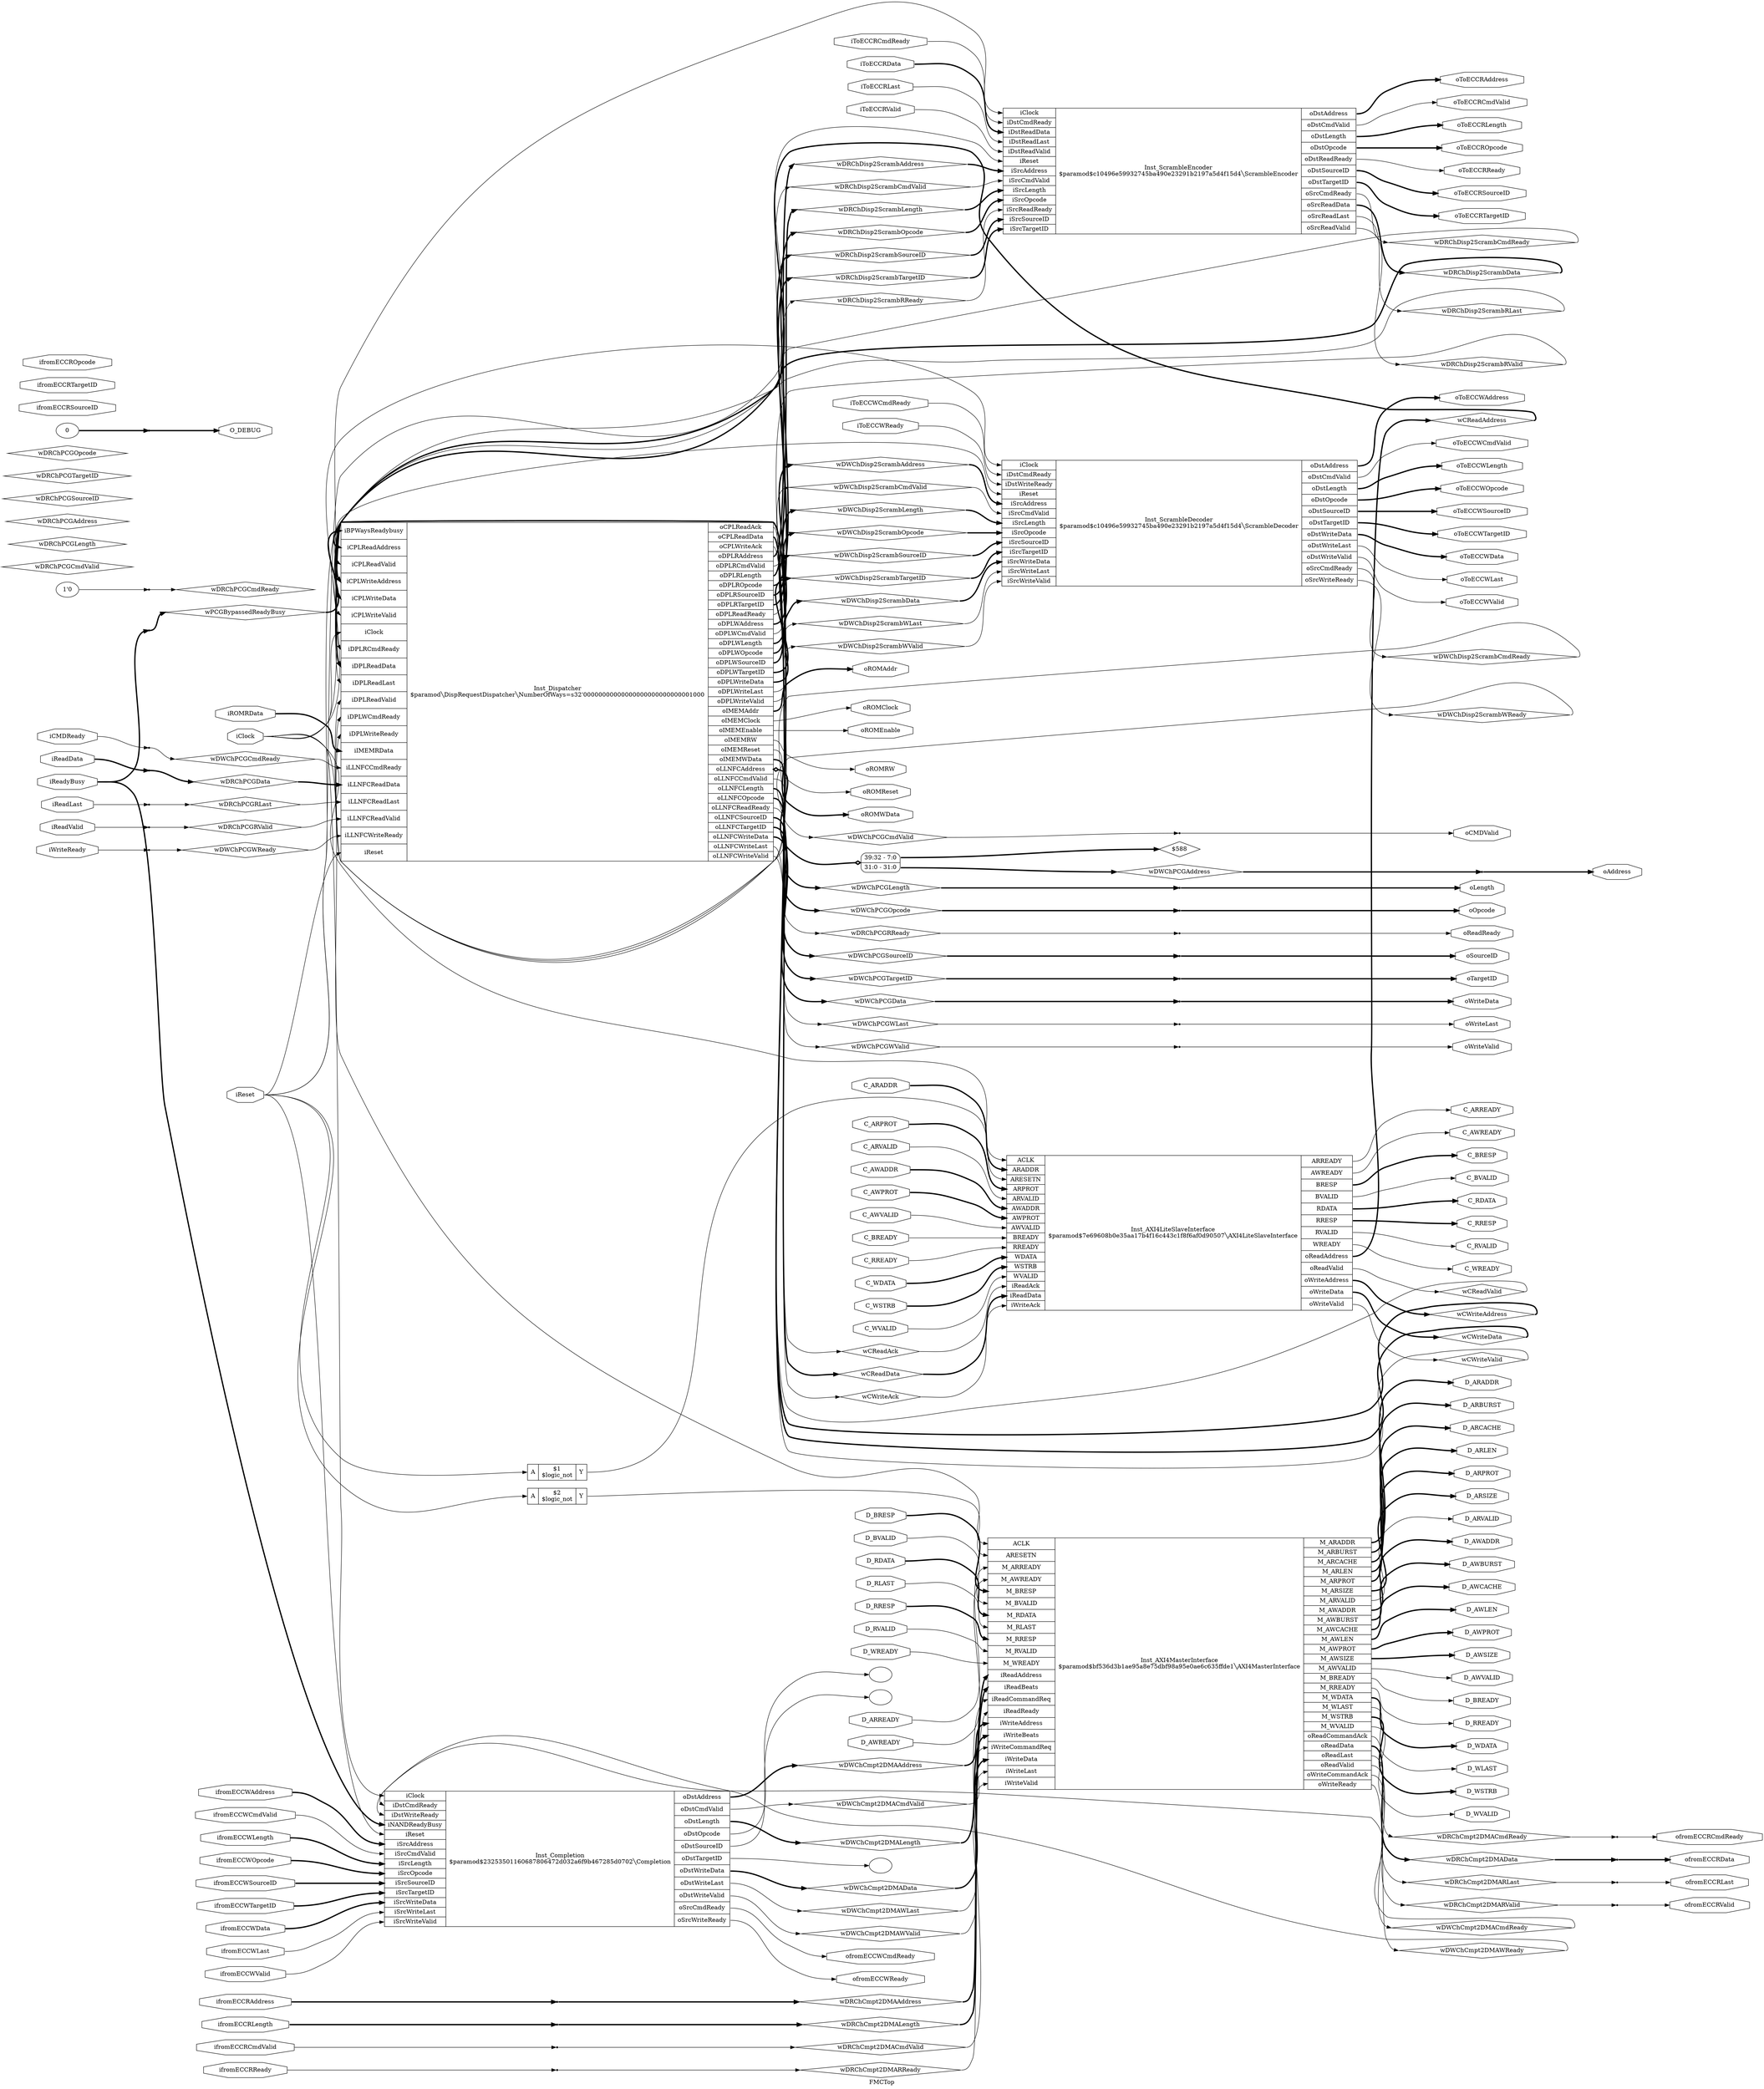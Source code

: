 digraph "FMCTop" {
label="FMCTop";
rankdir="LR";
remincross=true;
n4 [ shape=diamond, label="wPCGBypassedReadyBusy", color="black", fontcolor="black" ];
n5 [ shape=diamond, label="wDRChPCGRReady", color="black", fontcolor="black" ];
n6 [ shape=diamond, label="wDRChPCGRLast", color="black", fontcolor="black" ];
n7 [ shape=diamond, label="wDRChPCGRValid", color="black", fontcolor="black" ];
n8 [ shape=diamond, label="wDRChPCGData", color="black", fontcolor="black" ];
n9 [ shape=diamond, label="wDRChPCGCmdReady", color="black", fontcolor="black" ];
n10 [ shape=diamond, label="wDRChPCGCmdValid", color="black", fontcolor="black" ];
n11 [ shape=diamond, label="wDRChPCGLength", color="black", fontcolor="black" ];
n12 [ shape=diamond, label="wDRChPCGAddress", color="black", fontcolor="black" ];
n13 [ shape=diamond, label="wDRChPCGSourceID", color="black", fontcolor="black" ];
n14 [ shape=diamond, label="wDRChPCGTargetID", color="black", fontcolor="black" ];
n15 [ shape=diamond, label="wDRChPCGOpcode", color="black", fontcolor="black" ];
n16 [ shape=diamond, label="wDWChPCGWReady", color="black", fontcolor="black" ];
n17 [ shape=diamond, label="wDWChPCGWLast", color="black", fontcolor="black" ];
n18 [ shape=diamond, label="wDWChPCGWValid", color="black", fontcolor="black" ];
n19 [ shape=diamond, label="wDWChPCGData", color="black", fontcolor="black" ];
n20 [ shape=diamond, label="wDWChPCGCmdReady", color="black", fontcolor="black" ];
n21 [ shape=diamond, label="wDWChPCGCmdValid", color="black", fontcolor="black" ];
n22 [ shape=diamond, label="wDWChPCGLength", color="black", fontcolor="black" ];
n23 [ shape=diamond, label="wDWChPCGAddress", color="black", fontcolor="black" ];
n24 [ shape=diamond, label="wDWChPCGSourceID", color="black", fontcolor="black" ];
n25 [ shape=diamond, label="wDWChPCGTargetID", color="black", fontcolor="black" ];
n26 [ shape=diamond, label="wDWChPCGOpcode", color="black", fontcolor="black" ];
n27 [ shape=diamond, label="wDRChDisp2ScrambRReady", color="black", fontcolor="black" ];
n28 [ shape=diamond, label="wDRChDisp2ScrambRLast", color="black", fontcolor="black" ];
n29 [ shape=diamond, label="wDRChDisp2ScrambRValid", color="black", fontcolor="black" ];
n30 [ shape=diamond, label="wDRChDisp2ScrambData", color="black", fontcolor="black" ];
n31 [ shape=diamond, label="wDRChDisp2ScrambCmdReady", color="black", fontcolor="black" ];
n32 [ shape=diamond, label="wDRChDisp2ScrambCmdValid", color="black", fontcolor="black" ];
n33 [ shape=diamond, label="wDRChDisp2ScrambLength", color="black", fontcolor="black" ];
n34 [ shape=diamond, label="wDRChDisp2ScrambAddress", color="black", fontcolor="black" ];
n35 [ shape=diamond, label="wDRChDisp2ScrambSourceID", color="black", fontcolor="black" ];
n36 [ shape=diamond, label="wDRChDisp2ScrambTargetID", color="black", fontcolor="black" ];
n37 [ shape=diamond, label="wDRChDisp2ScrambOpcode", color="black", fontcolor="black" ];
n38 [ shape=diamond, label="wDWChDisp2ScrambWReady", color="black", fontcolor="black" ];
n39 [ shape=diamond, label="wDWChDisp2ScrambWLast", color="black", fontcolor="black" ];
n40 [ shape=diamond, label="wDWChDisp2ScrambWValid", color="black", fontcolor="black" ];
n41 [ shape=diamond, label="wDWChDisp2ScrambData", color="black", fontcolor="black" ];
n42 [ shape=diamond, label="wDWChDisp2ScrambCmdReady", color="black", fontcolor="black" ];
n43 [ shape=diamond, label="wDWChDisp2ScrambCmdValid", color="black", fontcolor="black" ];
n44 [ shape=diamond, label="wDWChDisp2ScrambLength", color="black", fontcolor="black" ];
n45 [ shape=diamond, label="wDWChDisp2ScrambAddress", color="black", fontcolor="black" ];
n46 [ shape=diamond, label="wDWChDisp2ScrambSourceID", color="black", fontcolor="black" ];
n47 [ shape=diamond, label="wDWChDisp2ScrambTargetID", color="black", fontcolor="black" ];
n48 [ shape=diamond, label="wDWChDisp2ScrambOpcode", color="black", fontcolor="black" ];
n49 [ shape=diamond, label="wDRChCmpt2DMARReady", color="black", fontcolor="black" ];
n50 [ shape=diamond, label="wDRChCmpt2DMARLast", color="black", fontcolor="black" ];
n51 [ shape=diamond, label="wDRChCmpt2DMARValid", color="black", fontcolor="black" ];
n52 [ shape=diamond, label="wDRChCmpt2DMAData", color="black", fontcolor="black" ];
n53 [ shape=diamond, label="wDRChCmpt2DMACmdReady", color="black", fontcolor="black" ];
n54 [ shape=diamond, label="wDRChCmpt2DMACmdValid", color="black", fontcolor="black" ];
n55 [ shape=diamond, label="wDRChCmpt2DMALength", color="black", fontcolor="black" ];
n56 [ shape=diamond, label="wDRChCmpt2DMAAddress", color="black", fontcolor="black" ];
n57 [ shape=diamond, label="wDWChCmpt2DMAWReady", color="black", fontcolor="black" ];
n58 [ shape=diamond, label="wDWChCmpt2DMAWLast", color="black", fontcolor="black" ];
n59 [ shape=diamond, label="wDWChCmpt2DMAWValid", color="black", fontcolor="black" ];
n60 [ shape=diamond, label="wDWChCmpt2DMAData", color="black", fontcolor="black" ];
n61 [ shape=diamond, label="wDWChCmpt2DMACmdReady", color="black", fontcolor="black" ];
n62 [ shape=diamond, label="wDWChCmpt2DMACmdValid", color="black", fontcolor="black" ];
n63 [ shape=diamond, label="wDWChCmpt2DMALength", color="black", fontcolor="black" ];
n64 [ shape=diamond, label="wDWChCmpt2DMAAddress", color="black", fontcolor="black" ];
n65 [ shape=diamond, label="wCReadAck", color="black", fontcolor="black" ];
n66 [ shape=diamond, label="wCWriteAck", color="black", fontcolor="black" ];
n67 [ shape=diamond, label="wCReadValid", color="black", fontcolor="black" ];
n68 [ shape=diamond, label="wCWriteValid", color="black", fontcolor="black" ];
n69 [ shape=diamond, label="wCReadData", color="black", fontcolor="black" ];
n70 [ shape=diamond, label="wCWriteData", color="black", fontcolor="black" ];
n71 [ shape=diamond, label="wCReadAddress", color="black", fontcolor="black" ];
n72 [ shape=diamond, label="wCWriteAddress", color="black", fontcolor="black" ];
n73 [ shape=octagon, label="O_DEBUG", color="black", fontcolor="black" ];
n74 [ shape=octagon, label="ifromECCRReady", color="black", fontcolor="black" ];
n75 [ shape=octagon, label="ofromECCRLast", color="black", fontcolor="black" ];
n76 [ shape=octagon, label="ofromECCRValid", color="black", fontcolor="black" ];
n77 [ shape=octagon, label="ofromECCRData", color="black", fontcolor="black" ];
n78 [ shape=octagon, label="ofromECCRCmdReady", color="black", fontcolor="black" ];
n79 [ shape=octagon, label="ifromECCRCmdValid", color="black", fontcolor="black" ];
n80 [ shape=octagon, label="ifromECCRLength", color="black", fontcolor="black" ];
n81 [ shape=octagon, label="ifromECCRAddress", color="black", fontcolor="black" ];
n82 [ shape=octagon, label="ifromECCRSourceID", color="black", fontcolor="black" ];
n83 [ shape=octagon, label="ifromECCRTargetID", color="black", fontcolor="black" ];
n84 [ shape=octagon, label="ifromECCROpcode", color="black", fontcolor="black" ];
n85 [ shape=octagon, label="ofromECCWReady", color="black", fontcolor="black" ];
n86 [ shape=octagon, label="ifromECCWLast", color="black", fontcolor="black" ];
n87 [ shape=octagon, label="ifromECCWValid", color="black", fontcolor="black" ];
n88 [ shape=octagon, label="ifromECCWData", color="black", fontcolor="black" ];
n89 [ shape=octagon, label="ofromECCWCmdReady", color="black", fontcolor="black" ];
n90 [ shape=octagon, label="ifromECCWCmdValid", color="black", fontcolor="black" ];
n91 [ shape=octagon, label="ifromECCWLength", color="black", fontcolor="black" ];
n92 [ shape=octagon, label="ifromECCWAddress", color="black", fontcolor="black" ];
n93 [ shape=octagon, label="ifromECCWSourceID", color="black", fontcolor="black" ];
n94 [ shape=octagon, label="ifromECCWTargetID", color="black", fontcolor="black" ];
n95 [ shape=octagon, label="ifromECCWOpcode", color="black", fontcolor="black" ];
n96 [ shape=octagon, label="oToECCRReady", color="black", fontcolor="black" ];
n97 [ shape=octagon, label="iToECCRLast", color="black", fontcolor="black" ];
n98 [ shape=octagon, label="iToECCRValid", color="black", fontcolor="black" ];
n99 [ shape=octagon, label="iToECCRData", color="black", fontcolor="black" ];
n100 [ shape=octagon, label="iToECCRCmdReady", color="black", fontcolor="black" ];
n101 [ shape=octagon, label="oToECCRCmdValid", color="black", fontcolor="black" ];
n102 [ shape=octagon, label="oToECCRLength", color="black", fontcolor="black" ];
n103 [ shape=octagon, label="oToECCRAddress", color="black", fontcolor="black" ];
n104 [ shape=octagon, label="oToECCRSourceID", color="black", fontcolor="black" ];
n105 [ shape=octagon, label="oToECCRTargetID", color="black", fontcolor="black" ];
n106 [ shape=octagon, label="oToECCROpcode", color="black", fontcolor="black" ];
n107 [ shape=octagon, label="iToECCWReady", color="black", fontcolor="black" ];
n108 [ shape=octagon, label="oToECCWLast", color="black", fontcolor="black" ];
n109 [ shape=octagon, label="oToECCWValid", color="black", fontcolor="black" ];
n110 [ shape=octagon, label="oToECCWData", color="black", fontcolor="black" ];
n111 [ shape=octagon, label="iToECCWCmdReady", color="black", fontcolor="black" ];
n112 [ shape=octagon, label="oToECCWCmdValid", color="black", fontcolor="black" ];
n113 [ shape=octagon, label="oToECCWLength", color="black", fontcolor="black" ];
n114 [ shape=octagon, label="oToECCWAddress", color="black", fontcolor="black" ];
n115 [ shape=octagon, label="oToECCWSourceID", color="black", fontcolor="black" ];
n116 [ shape=octagon, label="oToECCWTargetID", color="black", fontcolor="black" ];
n117 [ shape=octagon, label="oToECCWOpcode", color="black", fontcolor="black" ];
n118 [ shape=octagon, label="iROMRData", color="black", fontcolor="black" ];
n119 [ shape=octagon, label="oROMWData", color="black", fontcolor="black" ];
n120 [ shape=octagon, label="oROMEnable", color="black", fontcolor="black" ];
n121 [ shape=octagon, label="oROMRW", color="black", fontcolor="black" ];
n122 [ shape=octagon, label="oROMAddr", color="black", fontcolor="black" ];
n123 [ shape=octagon, label="oROMReset", color="black", fontcolor="black" ];
n124 [ shape=octagon, label="oROMClock", color="black", fontcolor="black" ];
n125 [ shape=octagon, label="iReadyBusy", color="black", fontcolor="black" ];
n126 [ shape=octagon, label="oReadReady", color="black", fontcolor="black" ];
n127 [ shape=octagon, label="iReadValid", color="black", fontcolor="black" ];
n128 [ shape=octagon, label="iReadLast", color="black", fontcolor="black" ];
n129 [ shape=octagon, label="iReadData", color="black", fontcolor="black" ];
n130 [ shape=octagon, label="iWriteReady", color="black", fontcolor="black" ];
n131 [ shape=octagon, label="oWriteValid", color="black", fontcolor="black" ];
n132 [ shape=octagon, label="oWriteLast", color="black", fontcolor="black" ];
n133 [ shape=octagon, label="oWriteData", color="black", fontcolor="black" ];
n134 [ shape=octagon, label="iCMDReady", color="black", fontcolor="black" ];
n135 [ shape=octagon, label="oCMDValid", color="black", fontcolor="black" ];
n136 [ shape=octagon, label="oLength", color="black", fontcolor="black" ];
n137 [ shape=octagon, label="oAddress", color="black", fontcolor="black" ];
n138 [ shape=octagon, label="oSourceID", color="black", fontcolor="black" ];
n139 [ shape=octagon, label="oTargetID", color="black", fontcolor="black" ];
n140 [ shape=octagon, label="oOpcode", color="black", fontcolor="black" ];
n141 [ shape=octagon, label="D_RREADY", color="black", fontcolor="black" ];
n142 [ shape=octagon, label="D_RVALID", color="black", fontcolor="black" ];
n143 [ shape=octagon, label="D_RLAST", color="black", fontcolor="black" ];
n144 [ shape=octagon, label="D_RRESP", color="black", fontcolor="black" ];
n145 [ shape=octagon, label="D_RDATA", color="black", fontcolor="black" ];
n146 [ shape=octagon, label="D_ARREADY", color="black", fontcolor="black" ];
n147 [ shape=octagon, label="D_ARVALID", color="black", fontcolor="black" ];
n148 [ shape=octagon, label="D_ARPROT", color="black", fontcolor="black" ];
n149 [ shape=octagon, label="D_ARCACHE", color="black", fontcolor="black" ];
n150 [ shape=octagon, label="D_ARBURST", color="black", fontcolor="black" ];
n151 [ shape=octagon, label="D_ARSIZE", color="black", fontcolor="black" ];
n152 [ shape=octagon, label="D_ARLEN", color="black", fontcolor="black" ];
n153 [ shape=octagon, label="D_ARADDR", color="black", fontcolor="black" ];
n154 [ shape=octagon, label="D_BREADY", color="black", fontcolor="black" ];
n155 [ shape=octagon, label="D_BVALID", color="black", fontcolor="black" ];
n156 [ shape=octagon, label="D_BRESP", color="black", fontcolor="black" ];
n157 [ shape=octagon, label="D_WREADY", color="black", fontcolor="black" ];
n158 [ shape=octagon, label="D_WVALID", color="black", fontcolor="black" ];
n159 [ shape=octagon, label="D_WLAST", color="black", fontcolor="black" ];
n160 [ shape=octagon, label="D_WSTRB", color="black", fontcolor="black" ];
n161 [ shape=octagon, label="D_WDATA", color="black", fontcolor="black" ];
n162 [ shape=octagon, label="D_AWREADY", color="black", fontcolor="black" ];
n163 [ shape=octagon, label="D_AWVALID", color="black", fontcolor="black" ];
n164 [ shape=octagon, label="D_AWPROT", color="black", fontcolor="black" ];
n165 [ shape=octagon, label="D_AWCACHE", color="black", fontcolor="black" ];
n166 [ shape=octagon, label="D_AWBURST", color="black", fontcolor="black" ];
n167 [ shape=octagon, label="D_AWSIZE", color="black", fontcolor="black" ];
n168 [ shape=octagon, label="D_AWLEN", color="black", fontcolor="black" ];
n169 [ shape=octagon, label="D_AWADDR", color="black", fontcolor="black" ];
n170 [ shape=octagon, label="C_RRESP", color="black", fontcolor="black" ];
n171 [ shape=octagon, label="C_RDATA", color="black", fontcolor="black" ];
n172 [ shape=octagon, label="C_RREADY", color="black", fontcolor="black" ];
n173 [ shape=octagon, label="C_RVALID", color="black", fontcolor="black" ];
n174 [ shape=octagon, label="C_ARPROT", color="black", fontcolor="black" ];
n175 [ shape=octagon, label="C_ARADDR", color="black", fontcolor="black" ];
n176 [ shape=octagon, label="C_ARREADY", color="black", fontcolor="black" ];
n177 [ shape=octagon, label="C_ARVALID", color="black", fontcolor="black" ];
n178 [ shape=octagon, label="C_BRESP", color="black", fontcolor="black" ];
n179 [ shape=octagon, label="C_BREADY", color="black", fontcolor="black" ];
n180 [ shape=octagon, label="C_BVALID", color="black", fontcolor="black" ];
n181 [ shape=octagon, label="C_WSTRB", color="black", fontcolor="black" ];
n182 [ shape=octagon, label="C_WDATA", color="black", fontcolor="black" ];
n183 [ shape=octagon, label="C_WREADY", color="black", fontcolor="black" ];
n184 [ shape=octagon, label="C_WVALID", color="black", fontcolor="black" ];
n185 [ shape=octagon, label="C_AWPROT", color="black", fontcolor="black" ];
n186 [ shape=octagon, label="C_AWADDR", color="black", fontcolor="black" ];
n187 [ shape=octagon, label="C_AWREADY", color="black", fontcolor="black" ];
n188 [ shape=octagon, label="C_AWVALID", color="black", fontcolor="black" ];
n189 [ shape=octagon, label="iReset", color="black", fontcolor="black" ];
n190 [ shape=octagon, label="iClock", color="black", fontcolor="black" ];
c244 [ shape=record, label="{{<p191> iBPWaysReadybusy|<p192> iCPLReadAddress|<p193> iCPLReadValid|<p194> iCPLWriteAddress|<p195> iCPLWriteData|<p196> iCPLWriteValid|<p190> iClock|<p197> iDPLRCmdReady|<p198> iDPLReadData|<p199> iDPLReadLast|<p200> iDPLReadValid|<p201> iDPLWCmdReady|<p202> iDPLWriteReady|<p203> iIMEMRData|<p204> iLLNFCCmdReady|<p205> iLLNFCReadData|<p206> iLLNFCReadLast|<p207> iLLNFCReadValid|<p208> iLLNFCWriteReady|<p189> iReset}|Inst_Dispatcher\n$paramod&#9586;DispRequestDispatcher&#9586;NumberOfWays=s32'00000000000000000000000000001000|{<p209> oCPLReadAck|<p210> oCPLReadData|<p211> oCPLWriteAck|<p212> oDPLRAddress|<p213> oDPLRCmdValid|<p214> oDPLRLength|<p215> oDPLROpcode|<p216> oDPLRSourceID|<p217> oDPLRTargetID|<p218> oDPLReadReady|<p219> oDPLWAddress|<p220> oDPLWCmdValid|<p221> oDPLWLength|<p222> oDPLWOpcode|<p223> oDPLWSourceID|<p224> oDPLWTargetID|<p225> oDPLWriteData|<p226> oDPLWriteLast|<p227> oDPLWriteValid|<p228> oIMEMAddr|<p229> oIMEMClock|<p230> oIMEMEnable|<p231> oIMEMRW|<p232> oIMEMReset|<p233> oIMEMWData|<p234> oLLNFCAddress|<p235> oLLNFCCmdValid|<p236> oLLNFCLength|<p237> oLLNFCOpcode|<p238> oLLNFCReadReady|<p239> oLLNFCSourceID|<p240> oLLNFCTargetID|<p241> oLLNFCWriteData|<p242> oLLNFCWriteLast|<p243> oLLNFCWriteValid}}",  ];
x0 [ shape=record, style=rounded, label="<s1> 39:32 - 7:0 |<s0> 31:0 - 31:0 ", color="black", fontcolor="black" ];
c244:p234:e -> x0:w [arrowhead=odiamond, arrowtail=odiamond, dir=both, color="black", fontcolor="black", style="setlinewidth(3)", label=""];
c267 [ shape=record, label="{{<p190> iClock|<p245> iDstCmdReady|<p246> iDstReadData|<p247> iDstReadLast|<p248> iDstReadValid|<p189> iReset|<p249> iSrcAddress|<p250> iSrcCmdValid|<p251> iSrcLength|<p252> iSrcOpcode|<p253> iSrcReadReady|<p254> iSrcSourceID|<p255> iSrcTargetID}|Inst_ScrambleEncoder\n$paramod$c10496e59932745ba490e23291b2197a5d4f15d4&#9586;ScrambleEncoder|{<p256> oDstAddress|<p257> oDstCmdValid|<p258> oDstLength|<p259> oDstOpcode|<p260> oDstReadReady|<p261> oDstSourceID|<p262> oDstTargetID|<p263> oSrcCmdReady|<p264> oSrcReadData|<p265> oSrcReadLast|<p266> oSrcReadValid}}",  ];
c276 [ shape=record, label="{{<p190> iClock|<p245> iDstCmdReady|<p268> iDstWriteReady|<p189> iReset|<p249> iSrcAddress|<p250> iSrcCmdValid|<p251> iSrcLength|<p252> iSrcOpcode|<p254> iSrcSourceID|<p255> iSrcTargetID|<p269> iSrcWriteData|<p270> iSrcWriteLast|<p271> iSrcWriteValid}|Inst_ScrambleDecoder\n$paramod$c10496e59932745ba490e23291b2197a5d4f15d4&#9586;ScrambleDecoder|{<p256> oDstAddress|<p257> oDstCmdValid|<p258> oDstLength|<p259> oDstOpcode|<p261> oDstSourceID|<p262> oDstTargetID|<p272> oDstWriteData|<p273> oDstWriteLast|<p274> oDstWriteValid|<p263> oSrcCmdReady|<p275> oSrcWriteReady}}",  ];
v1 [ label="" ];
v2 [ label="" ];
v3 [ label="" ];
c278 [ shape=record, label="{{<p190> iClock|<p245> iDstCmdReady|<p268> iDstWriteReady|<p277> iNANDReadyBusy|<p189> iReset|<p249> iSrcAddress|<p250> iSrcCmdValid|<p251> iSrcLength|<p252> iSrcOpcode|<p254> iSrcSourceID|<p255> iSrcTargetID|<p269> iSrcWriteData|<p270> iSrcWriteLast|<p271> iSrcWriteValid}|Inst_Completion\n$paramod$23253501160687806472d032a6f9b467285d0702&#9586;Completion|{<p256> oDstAddress|<p257> oDstCmdValid|<p258> oDstLength|<p259> oDstOpcode|<p261> oDstSourceID|<p262> oDstTargetID|<p272> oDstWriteData|<p273> oDstWriteLast|<p274> oDstWriteValid|<p263> oSrcCmdReady|<p275> oSrcWriteReady}}",  ];
c281 [ shape=record, label="{{<p279> A}|$2\n$logic_not|{<p280> Y}}",  ];
c329 [ shape=record, label="{{<p282> ACLK|<p283> ARESETN|<p284> M_ARREADY|<p285> M_AWREADY|<p286> M_BRESP|<p287> M_BVALID|<p288> M_RDATA|<p289> M_RLAST|<p290> M_RRESP|<p291> M_RVALID|<p292> M_WREADY|<p293> iReadAddress|<p294> iReadBeats|<p295> iReadCommandReq|<p296> iReadReady|<p297> iWriteAddress|<p298> iWriteBeats|<p299> iWriteCommandReq|<p300> iWriteData|<p301> iWriteLast|<p302> iWriteValid}|Inst_AXI4MasterInterface\n$paramod$bf536d3b1ae95a8e75dbf98a95e0ae6c635ffde1&#9586;AXI4MasterInterface|{<p303> M_ARADDR|<p304> M_ARBURST|<p305> M_ARCACHE|<p306> M_ARLEN|<p307> M_ARPROT|<p308> M_ARSIZE|<p309> M_ARVALID|<p310> M_AWADDR|<p311> M_AWBURST|<p312> M_AWCACHE|<p313> M_AWLEN|<p314> M_AWPROT|<p315> M_AWSIZE|<p316> M_AWVALID|<p317> M_BREADY|<p318> M_RREADY|<p319> M_WDATA|<p320> M_WLAST|<p321> M_WSTRB|<p322> M_WVALID|<p323> oReadCommandAck|<p324> oReadData|<p325> oReadLast|<p326> oReadValid|<p327> oWriteCommandAck|<p328> oWriteReady}}",  ];
c330 [ shape=record, label="{{<p279> A}|$1\n$logic_not|{<p280> Y}}",  ];
c354 [ shape=record, label="{{<p282> ACLK|<p331> ARADDR|<p283> ARESETN|<p332> ARPROT|<p333> ARVALID|<p334> AWADDR|<p335> AWPROT|<p336> AWVALID|<p337> BREADY|<p338> RREADY|<p339> WDATA|<p340> WSTRB|<p341> WVALID|<p342> iReadAck|<p129> iReadData|<p343> iWriteAck}|Inst_AXI4LiteSlaveInterface\n$paramod$7e69608b0e35aa17b4f16c443c1f8f6af0d90507&#9586;AXI4LiteSlaveInterface|{<p344> ARREADY|<p345> AWREADY|<p346> BRESP|<p347> BVALID|<p348> RDATA|<p349> RRESP|<p350> RVALID|<p351> WREADY|<p352> oReadAddress|<p326> oReadValid|<p353> oWriteAddress|<p133> oWriteData|<p131> oWriteValid}}",  ];
x4 [shape=point, ];
x5 [shape=point, ];
x6 [shape=point, ];
x7 [shape=point, ];
x8 [shape=point, ];
x9 [shape=point, ];
x10 [shape=point, ];
x11 [shape=point, ];
v12 [ label="1'0" ];
x13 [shape=point, ];
x14 [shape=point, ];
x15 [shape=point, ];
x16 [shape=point, ];
x17 [shape=point, ];
x18 [shape=point, ];
x19 [shape=point, ];
x20 [shape=point, ];
x21 [shape=point, ];
x22 [shape=point, ];
x23 [shape=point, ];
x24 [shape=point, ];
x25 [shape=point, ];
x26 [shape=point, ];
x27 [shape=point, ];
x28 [shape=point, ];
x29 [shape=point, ];
v30 [ label="0" ];
x31 [shape=point, ];
n1 [ shape=diamond, label="$588" ];
x0:s1:e -> n1:w [color="black", fontcolor="black", style="setlinewidth(3)", label=""];
n100:e -> c267:p245:w [color="black", fontcolor="black", label=""];
c267:p257:e -> n101:w [color="black", fontcolor="black", label=""];
c267:p258:e -> n102:w [color="black", fontcolor="black", style="setlinewidth(3)", label=""];
c267:p256:e -> n103:w [color="black", fontcolor="black", style="setlinewidth(3)", label=""];
c267:p261:e -> n104:w [color="black", fontcolor="black", style="setlinewidth(3)", label=""];
c267:p262:e -> n105:w [color="black", fontcolor="black", style="setlinewidth(3)", label=""];
c267:p259:e -> n106:w [color="black", fontcolor="black", style="setlinewidth(3)", label=""];
n107:e -> c276:p268:w [color="black", fontcolor="black", label=""];
c276:p273:e -> n108:w [color="black", fontcolor="black", label=""];
c276:p274:e -> n109:w [color="black", fontcolor="black", label=""];
c276:p272:e -> n110:w [color="black", fontcolor="black", style="setlinewidth(3)", label=""];
n111:e -> c276:p245:w [color="black", fontcolor="black", label=""];
c276:p257:e -> n112:w [color="black", fontcolor="black", label=""];
c276:p258:e -> n113:w [color="black", fontcolor="black", style="setlinewidth(3)", label=""];
c276:p256:e -> n114:w [color="black", fontcolor="black", style="setlinewidth(3)", label=""];
c276:p261:e -> n115:w [color="black", fontcolor="black", style="setlinewidth(3)", label=""];
c276:p262:e -> n116:w [color="black", fontcolor="black", style="setlinewidth(3)", label=""];
c276:p259:e -> n117:w [color="black", fontcolor="black", style="setlinewidth(3)", label=""];
n118:e -> c244:p203:w [color="black", fontcolor="black", style="setlinewidth(3)", label=""];
c244:p233:e -> n119:w [color="black", fontcolor="black", style="setlinewidth(3)", label=""];
c244:p230:e -> n120:w [color="black", fontcolor="black", label=""];
c244:p231:e -> n121:w [color="black", fontcolor="black", label=""];
c244:p228:e -> n122:w [color="black", fontcolor="black", style="setlinewidth(3)", label=""];
c244:p232:e -> n123:w [color="black", fontcolor="black", label=""];
c244:p229:e -> n124:w [color="black", fontcolor="black", label=""];
n125:e -> c278:p277:w [color="black", fontcolor="black", style="setlinewidth(3)", label=""];
n125:e -> x29:w [color="black", fontcolor="black", style="setlinewidth(3)", label=""];
x28:e -> n126:w [color="black", fontcolor="black", label=""];
n127:e -> x27:w [color="black", fontcolor="black", label=""];
n128:e -> x26:w [color="black", fontcolor="black", label=""];
n129:e -> x25:w [color="black", fontcolor="black", style="setlinewidth(3)", label=""];
n130:e -> x24:w [color="black", fontcolor="black", label=""];
x23:e -> n131:w [color="black", fontcolor="black", label=""];
x22:e -> n132:w [color="black", fontcolor="black", label=""];
x21:e -> n133:w [color="black", fontcolor="black", style="setlinewidth(3)", label=""];
n134:e -> x20:w [color="black", fontcolor="black", label=""];
x19:e -> n135:w [color="black", fontcolor="black", label=""];
x18:e -> n136:w [color="black", fontcolor="black", style="setlinewidth(3)", label=""];
x17:e -> n137:w [color="black", fontcolor="black", style="setlinewidth(3)", label=""];
x16:e -> n138:w [color="black", fontcolor="black", style="setlinewidth(3)", label=""];
x15:e -> n139:w [color="black", fontcolor="black", style="setlinewidth(3)", label=""];
x14:e -> n140:w [color="black", fontcolor="black", style="setlinewidth(3)", label=""];
c329:p318:e -> n141:w [color="black", fontcolor="black", label=""];
n142:e -> c329:p291:w [color="black", fontcolor="black", label=""];
n143:e -> c329:p289:w [color="black", fontcolor="black", label=""];
n144:e -> c329:p290:w [color="black", fontcolor="black", style="setlinewidth(3)", label=""];
n145:e -> c329:p288:w [color="black", fontcolor="black", style="setlinewidth(3)", label=""];
n146:e -> c329:p284:w [color="black", fontcolor="black", label=""];
c329:p309:e -> n147:w [color="black", fontcolor="black", label=""];
c329:p307:e -> n148:w [color="black", fontcolor="black", style="setlinewidth(3)", label=""];
c329:p305:e -> n149:w [color="black", fontcolor="black", style="setlinewidth(3)", label=""];
c329:p304:e -> n150:w [color="black", fontcolor="black", style="setlinewidth(3)", label=""];
c329:p308:e -> n151:w [color="black", fontcolor="black", style="setlinewidth(3)", label=""];
c329:p306:e -> n152:w [color="black", fontcolor="black", style="setlinewidth(3)", label=""];
c329:p303:e -> n153:w [color="black", fontcolor="black", style="setlinewidth(3)", label=""];
c329:p317:e -> n154:w [color="black", fontcolor="black", label=""];
n155:e -> c329:p287:w [color="black", fontcolor="black", label=""];
n156:e -> c329:p286:w [color="black", fontcolor="black", style="setlinewidth(3)", label=""];
n157:e -> c329:p292:w [color="black", fontcolor="black", label=""];
c329:p322:e -> n158:w [color="black", fontcolor="black", label=""];
c329:p320:e -> n159:w [color="black", fontcolor="black", label=""];
x24:e -> n16:w [color="black", fontcolor="black", label=""];
n16:e -> c244:p208:w [color="black", fontcolor="black", label=""];
c329:p321:e -> n160:w [color="black", fontcolor="black", style="setlinewidth(3)", label=""];
c329:p319:e -> n161:w [color="black", fontcolor="black", style="setlinewidth(3)", label=""];
n162:e -> c329:p285:w [color="black", fontcolor="black", label=""];
c329:p316:e -> n163:w [color="black", fontcolor="black", label=""];
c329:p314:e -> n164:w [color="black", fontcolor="black", style="setlinewidth(3)", label=""];
c329:p312:e -> n165:w [color="black", fontcolor="black", style="setlinewidth(3)", label=""];
c329:p311:e -> n166:w [color="black", fontcolor="black", style="setlinewidth(3)", label=""];
c329:p315:e -> n167:w [color="black", fontcolor="black", style="setlinewidth(3)", label=""];
c329:p313:e -> n168:w [color="black", fontcolor="black", style="setlinewidth(3)", label=""];
c329:p310:e -> n169:w [color="black", fontcolor="black", style="setlinewidth(3)", label=""];
c244:p242:e -> n17:w [color="black", fontcolor="black", label=""];
n17:e -> x22:w [color="black", fontcolor="black", label=""];
c354:p349:e -> n170:w [color="black", fontcolor="black", style="setlinewidth(3)", label=""];
c354:p348:e -> n171:w [color="black", fontcolor="black", style="setlinewidth(3)", label=""];
n172:e -> c354:p338:w [color="black", fontcolor="black", label=""];
c354:p350:e -> n173:w [color="black", fontcolor="black", label=""];
n174:e -> c354:p332:w [color="black", fontcolor="black", style="setlinewidth(3)", label=""];
n175:e -> c354:p331:w [color="black", fontcolor="black", style="setlinewidth(3)", label=""];
c354:p344:e -> n176:w [color="black", fontcolor="black", label=""];
n177:e -> c354:p333:w [color="black", fontcolor="black", label=""];
c354:p346:e -> n178:w [color="black", fontcolor="black", style="setlinewidth(3)", label=""];
n179:e -> c354:p337:w [color="black", fontcolor="black", label=""];
c244:p243:e -> n18:w [color="black", fontcolor="black", label=""];
n18:e -> x23:w [color="black", fontcolor="black", label=""];
c354:p347:e -> n180:w [color="black", fontcolor="black", label=""];
n181:e -> c354:p340:w [color="black", fontcolor="black", style="setlinewidth(3)", label=""];
n182:e -> c354:p339:w [color="black", fontcolor="black", style="setlinewidth(3)", label=""];
c354:p351:e -> n183:w [color="black", fontcolor="black", label=""];
n184:e -> c354:p341:w [color="black", fontcolor="black", label=""];
n185:e -> c354:p335:w [color="black", fontcolor="black", style="setlinewidth(3)", label=""];
n186:e -> c354:p334:w [color="black", fontcolor="black", style="setlinewidth(3)", label=""];
c354:p345:e -> n187:w [color="black", fontcolor="black", label=""];
n188:e -> c354:p336:w [color="black", fontcolor="black", label=""];
n189:e -> c244:p189:w [color="black", fontcolor="black", label=""];
n189:e -> c267:p189:w [color="black", fontcolor="black", label=""];
n189:e -> c276:p189:w [color="black", fontcolor="black", label=""];
n189:e -> c278:p189:w [color="black", fontcolor="black", label=""];
n189:e -> c281:p279:w [color="black", fontcolor="black", label=""];
n189:e -> c330:p279:w [color="black", fontcolor="black", label=""];
c244:p241:e -> n19:w [color="black", fontcolor="black", style="setlinewidth(3)", label=""];
n19:e -> x21:w [color="black", fontcolor="black", style="setlinewidth(3)", label=""];
n190:e -> c244:p190:w [color="black", fontcolor="black", label=""];
n190:e -> c267:p190:w [color="black", fontcolor="black", label=""];
n190:e -> c276:p190:w [color="black", fontcolor="black", label=""];
n190:e -> c278:p190:w [color="black", fontcolor="black", label=""];
n190:e -> c329:p282:w [color="black", fontcolor="black", label=""];
n190:e -> c354:p282:w [color="black", fontcolor="black", label=""];
c281:p280:e -> c329:p283:w [color="black", fontcolor="black", label=""];
x20:e -> n20:w [color="black", fontcolor="black", label=""];
n20:e -> c244:p204:w [color="black", fontcolor="black", label=""];
c244:p235:e -> n21:w [color="black", fontcolor="black", label=""];
n21:e -> x19:w [color="black", fontcolor="black", label=""];
c244:p236:e -> n22:w [color="black", fontcolor="black", style="setlinewidth(3)", label=""];
n22:e -> x18:w [color="black", fontcolor="black", style="setlinewidth(3)", label=""];
x0:s0:e -> n23:w [color="black", fontcolor="black", style="setlinewidth(3)", label=""];
n23:e -> x17:w [color="black", fontcolor="black", style="setlinewidth(3)", label=""];
c244:p239:e -> n24:w [color="black", fontcolor="black", style="setlinewidth(3)", label=""];
n24:e -> x16:w [color="black", fontcolor="black", style="setlinewidth(3)", label=""];
c244:p240:e -> n25:w [color="black", fontcolor="black", style="setlinewidth(3)", label=""];
n25:e -> x15:w [color="black", fontcolor="black", style="setlinewidth(3)", label=""];
c244:p237:e -> n26:w [color="black", fontcolor="black", style="setlinewidth(3)", label=""];
n26:e -> x14:w [color="black", fontcolor="black", style="setlinewidth(3)", label=""];
c244:p218:e -> n27:w [color="black", fontcolor="black", label=""];
n27:e -> c267:p253:w [color="black", fontcolor="black", label=""];
c267:p265:e -> n28:w [color="black", fontcolor="black", label=""];
n28:e -> c244:p199:w [color="black", fontcolor="black", label=""];
c267:p266:e -> n29:w [color="black", fontcolor="black", label=""];
n29:e -> c244:p200:w [color="black", fontcolor="black", label=""];
c330:p280:e -> c354:p283:w [color="black", fontcolor="black", label=""];
c267:p264:e -> n30:w [color="black", fontcolor="black", style="setlinewidth(3)", label=""];
n30:e -> c244:p198:w [color="black", fontcolor="black", style="setlinewidth(3)", label=""];
c267:p263:e -> n31:w [color="black", fontcolor="black", label=""];
n31:e -> c244:p197:w [color="black", fontcolor="black", label=""];
c244:p213:e -> n32:w [color="black", fontcolor="black", label=""];
n32:e -> c267:p250:w [color="black", fontcolor="black", label=""];
c244:p214:e -> n33:w [color="black", fontcolor="black", style="setlinewidth(3)", label=""];
n33:e -> c267:p251:w [color="black", fontcolor="black", style="setlinewidth(3)", label=""];
c244:p212:e -> n34:w [color="black", fontcolor="black", style="setlinewidth(3)", label=""];
n34:e -> c267:p249:w [color="black", fontcolor="black", style="setlinewidth(3)", label=""];
c244:p216:e -> n35:w [color="black", fontcolor="black", style="setlinewidth(3)", label=""];
n35:e -> c267:p254:w [color="black", fontcolor="black", style="setlinewidth(3)", label=""];
c244:p217:e -> n36:w [color="black", fontcolor="black", style="setlinewidth(3)", label=""];
n36:e -> c267:p255:w [color="black", fontcolor="black", style="setlinewidth(3)", label=""];
c244:p215:e -> n37:w [color="black", fontcolor="black", style="setlinewidth(3)", label=""];
n37:e -> c267:p252:w [color="black", fontcolor="black", style="setlinewidth(3)", label=""];
c276:p275:e -> n38:w [color="black", fontcolor="black", label=""];
n38:e -> c244:p202:w [color="black", fontcolor="black", label=""];
c244:p226:e -> n39:w [color="black", fontcolor="black", label=""];
n39:e -> c276:p270:w [color="black", fontcolor="black", label=""];
x29:e -> n4:w [color="black", fontcolor="black", style="setlinewidth(3)", label=""];
n4:e -> c244:p191:w [color="black", fontcolor="black", style="setlinewidth(3)", label=""];
c244:p227:e -> n40:w [color="black", fontcolor="black", label=""];
n40:e -> c276:p271:w [color="black", fontcolor="black", label=""];
c244:p225:e -> n41:w [color="black", fontcolor="black", style="setlinewidth(3)", label=""];
n41:e -> c276:p269:w [color="black", fontcolor="black", style="setlinewidth(3)", label=""];
c276:p263:e -> n42:w [color="black", fontcolor="black", label=""];
n42:e -> c244:p201:w [color="black", fontcolor="black", label=""];
c244:p220:e -> n43:w [color="black", fontcolor="black", label=""];
n43:e -> c276:p250:w [color="black", fontcolor="black", label=""];
c244:p221:e -> n44:w [color="black", fontcolor="black", style="setlinewidth(3)", label=""];
n44:e -> c276:p251:w [color="black", fontcolor="black", style="setlinewidth(3)", label=""];
c244:p219:e -> n45:w [color="black", fontcolor="black", style="setlinewidth(3)", label=""];
n45:e -> c276:p249:w [color="black", fontcolor="black", style="setlinewidth(3)", label=""];
c244:p223:e -> n46:w [color="black", fontcolor="black", style="setlinewidth(3)", label=""];
n46:e -> c276:p254:w [color="black", fontcolor="black", style="setlinewidth(3)", label=""];
c244:p224:e -> n47:w [color="black", fontcolor="black", style="setlinewidth(3)", label=""];
n47:e -> c276:p255:w [color="black", fontcolor="black", style="setlinewidth(3)", label=""];
c244:p222:e -> n48:w [color="black", fontcolor="black", style="setlinewidth(3)", label=""];
n48:e -> c276:p252:w [color="black", fontcolor="black", style="setlinewidth(3)", label=""];
x11:e -> n49:w [color="black", fontcolor="black", label=""];
n49:e -> c329:p296:w [color="black", fontcolor="black", label=""];
c244:p238:e -> n5:w [color="black", fontcolor="black", label=""];
n5:e -> x28:w [color="black", fontcolor="black", label=""];
c329:p325:e -> n50:w [color="black", fontcolor="black", label=""];
n50:e -> x10:w [color="black", fontcolor="black", label=""];
c329:p326:e -> n51:w [color="black", fontcolor="black", label=""];
n51:e -> x9:w [color="black", fontcolor="black", label=""];
c329:p324:e -> n52:w [color="black", fontcolor="black", style="setlinewidth(3)", label=""];
n52:e -> x8:w [color="black", fontcolor="black", style="setlinewidth(3)", label=""];
c329:p323:e -> n53:w [color="black", fontcolor="black", label=""];
n53:e -> x7:w [color="black", fontcolor="black", label=""];
x6:e -> n54:w [color="black", fontcolor="black", label=""];
n54:e -> c329:p295:w [color="black", fontcolor="black", label=""];
x5:e -> n55:w [color="black", fontcolor="black", style="setlinewidth(3)", label=""];
n55:e -> c329:p294:w [color="black", fontcolor="black", style="setlinewidth(3)", label=""];
x4:e -> n56:w [color="black", fontcolor="black", style="setlinewidth(3)", label=""];
n56:e -> c329:p293:w [color="black", fontcolor="black", style="setlinewidth(3)", label=""];
c329:p328:e -> n57:w [color="black", fontcolor="black", label=""];
n57:e -> c278:p268:w [color="black", fontcolor="black", label=""];
c278:p273:e -> n58:w [color="black", fontcolor="black", label=""];
n58:e -> c329:p301:w [color="black", fontcolor="black", label=""];
c278:p274:e -> n59:w [color="black", fontcolor="black", label=""];
n59:e -> c329:p302:w [color="black", fontcolor="black", label=""];
x26:e -> n6:w [color="black", fontcolor="black", label=""];
n6:e -> c244:p206:w [color="black", fontcolor="black", label=""];
c278:p272:e -> n60:w [color="black", fontcolor="black", style="setlinewidth(3)", label=""];
n60:e -> c329:p300:w [color="black", fontcolor="black", style="setlinewidth(3)", label=""];
c329:p327:e -> n61:w [color="black", fontcolor="black", label=""];
n61:e -> c278:p245:w [color="black", fontcolor="black", label=""];
c278:p257:e -> n62:w [color="black", fontcolor="black", label=""];
n62:e -> c329:p299:w [color="black", fontcolor="black", label=""];
c278:p258:e -> n63:w [color="black", fontcolor="black", style="setlinewidth(3)", label=""];
n63:e -> c329:p298:w [color="black", fontcolor="black", style="setlinewidth(3)", label=""];
c278:p256:e -> n64:w [color="black", fontcolor="black", style="setlinewidth(3)", label=""];
n64:e -> c329:p297:w [color="black", fontcolor="black", style="setlinewidth(3)", label=""];
c244:p209:e -> n65:w [color="black", fontcolor="black", label=""];
n65:e -> c354:p342:w [color="black", fontcolor="black", label=""];
c244:p211:e -> n66:w [color="black", fontcolor="black", label=""];
n66:e -> c354:p343:w [color="black", fontcolor="black", label=""];
c354:p326:e -> n67:w [color="black", fontcolor="black", label=""];
n67:e -> c244:p193:w [color="black", fontcolor="black", label=""];
c354:p131:e -> n68:w [color="black", fontcolor="black", label=""];
n68:e -> c244:p196:w [color="black", fontcolor="black", label=""];
c244:p210:e -> n69:w [color="black", fontcolor="black", style="setlinewidth(3)", label=""];
n69:e -> c354:p129:w [color="black", fontcolor="black", style="setlinewidth(3)", label=""];
x27:e -> n7:w [color="black", fontcolor="black", label=""];
n7:e -> c244:p207:w [color="black", fontcolor="black", label=""];
c354:p133:e -> n70:w [color="black", fontcolor="black", style="setlinewidth(3)", label=""];
n70:e -> c244:p195:w [color="black", fontcolor="black", style="setlinewidth(3)", label=""];
c354:p352:e -> n71:w [color="black", fontcolor="black", style="setlinewidth(3)", label=""];
n71:e -> c244:p192:w [color="black", fontcolor="black", style="setlinewidth(3)", label=""];
c354:p353:e -> n72:w [color="black", fontcolor="black", style="setlinewidth(3)", label=""];
n72:e -> c244:p194:w [color="black", fontcolor="black", style="setlinewidth(3)", label=""];
x31:e -> n73:w [color="black", fontcolor="black", style="setlinewidth(3)", label=""];
n74:e -> x11:w [color="black", fontcolor="black", label=""];
x10:e -> n75:w [color="black", fontcolor="black", label=""];
x9:e -> n76:w [color="black", fontcolor="black", label=""];
x8:e -> n77:w [color="black", fontcolor="black", style="setlinewidth(3)", label=""];
x7:e -> n78:w [color="black", fontcolor="black", label=""];
n79:e -> x6:w [color="black", fontcolor="black", label=""];
x25:e -> n8:w [color="black", fontcolor="black", style="setlinewidth(3)", label=""];
n8:e -> c244:p205:w [color="black", fontcolor="black", style="setlinewidth(3)", label=""];
n80:e -> x5:w [color="black", fontcolor="black", style="setlinewidth(3)", label=""];
n81:e -> x4:w [color="black", fontcolor="black", style="setlinewidth(3)", label=""];
c278:p275:e -> n85:w [color="black", fontcolor="black", label=""];
n86:e -> c278:p270:w [color="black", fontcolor="black", label=""];
n87:e -> c278:p271:w [color="black", fontcolor="black", label=""];
n88:e -> c278:p269:w [color="black", fontcolor="black", style="setlinewidth(3)", label=""];
c278:p263:e -> n89:w [color="black", fontcolor="black", label=""];
x13:e -> n9:w [color="black", fontcolor="black", label=""];
n90:e -> c278:p250:w [color="black", fontcolor="black", label=""];
n91:e -> c278:p251:w [color="black", fontcolor="black", style="setlinewidth(3)", label=""];
n92:e -> c278:p249:w [color="black", fontcolor="black", style="setlinewidth(3)", label=""];
n93:e -> c278:p254:w [color="black", fontcolor="black", style="setlinewidth(3)", label=""];
n94:e -> c278:p255:w [color="black", fontcolor="black", style="setlinewidth(3)", label=""];
n95:e -> c278:p252:w [color="black", fontcolor="black", style="setlinewidth(3)", label=""];
c267:p260:e -> n96:w [color="black", fontcolor="black", label=""];
n97:e -> c267:p247:w [color="black", fontcolor="black", label=""];
n98:e -> c267:p248:w [color="black", fontcolor="black", label=""];
n99:e -> c267:p246:w [color="black", fontcolor="black", style="setlinewidth(3)", label=""];
c278:p261:e -> v1:w [color="black", fontcolor="black", label=""];
v12:e -> x13:w [color="black", fontcolor="black", label=""];
c278:p262:e -> v2:w [color="black", fontcolor="black", label=""];
c278:p259:e -> v3:w [color="black", fontcolor="black", label=""];
v30:e -> x31:w [color="black", fontcolor="black", style="setlinewidth(3)", label=""];
}
